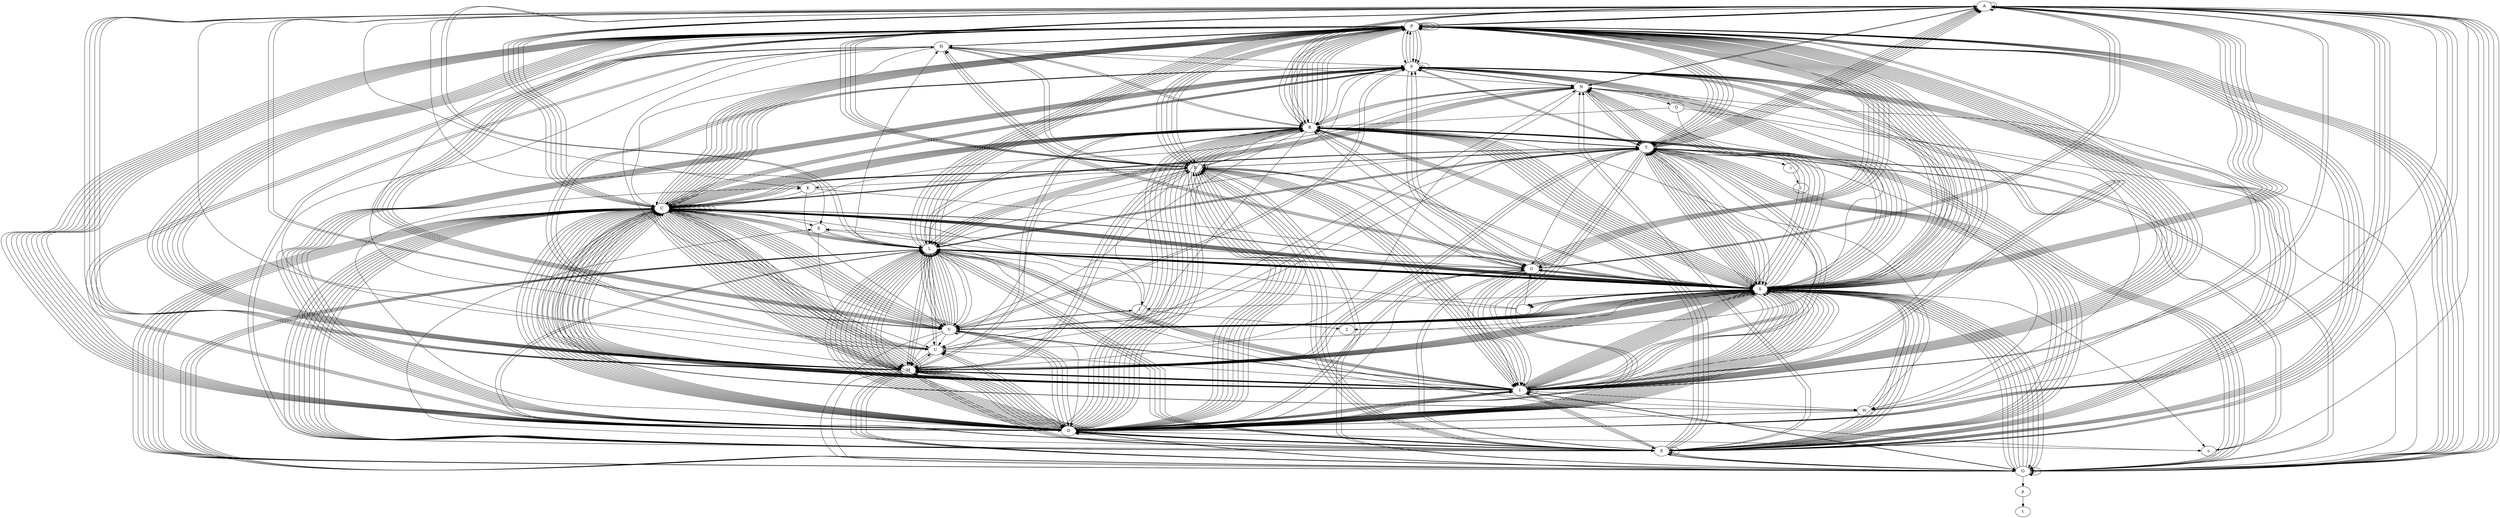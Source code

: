 digraph test {
	ratio="fill";
	A [label="A"];
	P [label="P"];
	B [label="B"];
	E [label="E"];
	D [label="D"];
	R [label="R"];
	O [label="O"];
	C [label="C"];
	V [label="V"];
	L [label="L"];
	I [label="I"];
	M [label="M"];
	U [label="U"];
	S [label="S"];
	T [label="T"];
	o [label="o"];
	G [label="G"];
	W [label="W"];
	X [label="X"];
	i [label="i"];
	N [label="N"];
	F [label="F"];
	p [label="p"];
	t [label="t"];
	H [label="H"];
	K [label="K"];
	Q [label="Q"];
	node1 [label="2"];
	c [label="c"];
	l [label="l"];
	node2 [label=" "];
	node2 -> G;
	node2 -> L;
	node2 -> X;
	A -> A;
	A -> B;
	A -> C;
	A -> D;
	A -> D;
	A -> D;
	A -> E;
	A -> E;
	A -> E;
	A -> I;
	A -> I;
	A -> K;
	A -> L;
	A -> M;
	A -> M;
	A -> M;
	A -> M;
	A -> N;
	A -> O;
	A -> P;
	A -> P;
	A -> P;
	A -> P;
	A -> S;
	A -> S;
	A -> S;
	A -> S;
	A -> T;
	A -> T;
	A -> U;
	A -> V;
	A -> W;
	A -> X;
	A -> o;
	B -> A;
	B -> A;
	B -> A;
	B -> B;
	B -> C;
	B -> C;
	B -> C;
	B -> D;
	B -> D;
	B -> E;
	B -> E;
	B -> E;
	B -> E;
	B -> G;
	B -> I;
	B -> I;
	B -> I;
	B -> I;
	B -> K;
	B -> L;
	B -> M;
	B -> R;
	B -> S;
	B -> S;
	B -> T;
	B -> U;
	B -> i;
	C -> A;
	C -> A;
	C -> A;
	C -> A;
	C -> B;
	C -> C;
	C -> C;
	C -> C;
	C -> C;
	C -> C;
	C -> C;
	C -> C;
	C -> C;
	C -> C;
	C -> D;
	C -> D;
	C -> D;
	C -> D;
	C -> D;
	C -> D;
	C -> D;
	C -> D;
	C -> D;
	C -> D;
	C -> E;
	C -> E;
	C -> E;
	C -> F;
	C -> F;
	C -> F;
	C -> G;
	C -> G;
	C -> I;
	C -> I;
	C -> I;
	C -> I;
	C -> L;
	C -> L;
	C -> L;
	C -> M;
	C -> M;
	C -> M;
	C -> M;
	C -> M;
	C -> M;
	C -> M;
	C -> M;
	C -> M;
	C -> M;
	C -> N;
	C -> O;
	C -> O;
	C -> O;
	C -> P;
	C -> P;
	C -> P;
	C -> P;
	C -> P;
	C -> P;
	C -> R;
	C -> R;
	C -> R;
	C -> S;
	C -> S;
	C -> S;
	C -> S;
	C -> S;
	C -> T;
	C -> T;
	C -> T;
	C -> U;
	C -> U;
	C -> V;
	C -> V;
	C -> V;
	C -> V;
	C -> V;
	C -> W;
	C -> X;
	D -> A;
	D -> B;
	D -> B;
	D -> B;
	D -> B;
	D -> B;
	D -> B;
	D -> C;
	D -> C;
	D -> C;
	D -> C;
	D -> D;
	D -> D;
	D -> D;
	D -> D;
	D -> E;
	D -> E;
	D -> F;
	D -> F;
	D -> F;
	D -> F;
	D -> F;
	D -> F;
	D -> G;
	D -> I;
	D -> I;
	D -> I;
	D -> I;
	D -> K;
	D -> L;
	D -> L;
	D -> L;
	D -> L;
	D -> L;
	D -> L;
	D -> M;
	D -> M;
	D -> M;
	D -> M;
	D -> M;
	D -> M;
	D -> P;
	D -> P;
	D -> P;
	D -> P;
	D -> P;
	D -> P;
	D -> R;
	D -> R;
	D -> R;
	D -> R;
	D -> R;
	D -> R;
	D -> R;
	D -> R;
	D -> R;
	D -> R;
	D -> S;
	D -> S;
	D -> S;
	D -> S;
	D -> S;
	D -> S;
	D -> S;
	D -> S;
	D -> U;
	D -> U;
	D -> U;
	D -> V;
	D -> o;
	E -> C;
	E -> C;
	E -> C;
	E -> C;
	E -> C;
	E -> C;
	E -> D;
	E -> D;
	E -> D;
	E -> E;
	E -> E;
	E -> F;
	E -> I;
	E -> I;
	E -> L;
	E -> L;
	E -> M;
	E -> M;
	E -> N;
	E -> N;
	E -> O;
	E -> O;
	E -> O;
	E -> O;
	E -> R;
	E -> R;
	E -> R;
	E -> R;
	E -> S;
	E -> S;
	E -> T;
	E -> T;
	E -> T;
	E -> T;
	E -> T;
	E -> T;
	E -> X;
	F -> B;
	F -> C;
	F -> D;
	F -> E;
	F -> E;
	F -> E;
	F -> E;
	F -> E;
	F -> F;
	F -> F;
	F -> G;
	F -> I;
	F -> M;
	F -> N;
	F -> N;
	F -> P;
	F -> P;
	F -> S;
	F -> S;
	F -> S;
	F -> S;
	F -> T;
	F -> T;
	G -> A;
	G -> A;
	G -> A;
	G -> B;
	G -> D;
	G -> D;
	G -> E;
	G -> E;
	G -> F;
	G -> F;
	G -> I;
	G -> I;
	G -> I;
	G -> L;
	G -> L;
	G -> P;
	G -> P;
	G -> P;
	G -> R;
	G -> S;
	G -> T;
	G -> X;
	H -> B;
	H -> B;
	H -> C;
	H -> D;
	H -> D;
	H -> D;
	H -> E;
	H -> E;
	H -> F;
	H -> M;
	H -> N;
	H -> P;
	H -> P;
	H -> R;
	H -> S;
	I -> B;
	I -> B;
	I -> C;
	I -> C;
	I -> C;
	I -> C;
	I -> C;
	I -> C;
	I -> C;
	I -> D;
	I -> E;
	I -> F;
	I -> F;
	I -> G;
	I -> I;
	I -> I;
	I -> L;
	I -> L;
	I -> L;
	I -> L;
	I -> M;
	I -> M;
	I -> M;
	I -> O;
	I -> P;
	I -> P;
	I -> P;
	I -> P;
	I -> P;
	I -> P;
	I -> R;
	I -> S;
	I -> S;
	I -> S;
	I -> S;
	I -> S;
	I -> S;
	I -> S;
	I -> S;
	I -> T;
	I -> T;
	I -> U;
	I -> V;
	I -> W;
	K -> C;
	K -> G;
	K -> V;
	L -> A;
	L -> C;
	L -> D;
	L -> D;
	L -> D;
	L -> D;
	L -> D;
	L -> D;
	L -> E;
	L -> E;
	L -> E;
	L -> E;
	L -> G;
	L -> H;
	L -> M;
	L -> M;
	L -> M;
	L -> O;
	L -> P;
	L -> P;
	L -> P;
	L -> R;
	L -> S;
	L -> S;
	L -> S;
	L -> S;
	L -> S;
	L -> S;
	L -> S;
	L -> S;
	L -> T;
	L -> T;
	L -> U;
	L -> V;
	L -> V;
	L -> V;
	M -> B;
	M -> B;
	M -> C;
	M -> C;
	M -> C;
	M -> C;
	M -> C;
	M -> C;
	M -> D;
	M -> E;
	M -> F;
	M -> F;
	M -> I;
	M -> I;
	M -> I;
	M -> I;
	M -> I;
	M -> I;
	M -> M;
	M -> M;
	M -> M;
	M -> M;
	M -> M;
	M -> M;
	M -> M;
	M -> O;
	M -> O;
	M -> O;
	M -> O;
	M -> P;
	M -> P;
	M -> P;
	M -> P;
	M -> P;
	M -> R;
	M -> S;
	M -> S;
	M -> S;
	M -> S;
	M -> S;
	M -> T;
	M -> U;
	N -> A;
	N -> I;
	N -> L;
	N -> L;
	N -> L;
	N -> L;
	N -> L;
	N -> M;
	N -> O;
	N -> Q;
	N -> R;
	N -> R;
	N -> S;
	N -> S;
	N -> T;
	N -> T;
	O -> A;
	O -> A;
	O -> A;
	O -> A;
	O -> B;
	O -> B;
	O -> C;
	O -> C;
	O -> C;
	O -> C;
	O -> D;
	O -> D;
	O -> I;
	O -> L;
	O -> L;
	O -> L;
	O -> M;
	O -> O;
	O -> O;
	O -> P;
	O -> P;
	O -> P;
	O -> P;
	O -> P;
	O -> R;
	O -> S;
	O -> S;
	O -> S;
	O -> S;
	O -> S;
	O -> T;
	O -> T;
	O -> p;
	P -> A;
	P -> A;
	P -> A;
	P -> B;
	P -> B;
	P -> B;
	P -> B;
	P -> B;
	P -> C;
	P -> C;
	P -> C;
	P -> C;
	P -> C;
	P -> D;
	P -> D;
	P -> D;
	P -> D;
	P -> E;
	P -> E;
	P -> E;
	P -> E;
	P -> E;
	P -> F;
	P -> F;
	P -> F;
	P -> F;
	P -> G;
	P -> G;
	P -> G;
	P -> H;
	P -> H;
	P -> I;
	P -> I;
	P -> I;
	P -> I;
	P -> L;
	P -> L;
	P -> L;
	P -> L;
	P -> M;
	P -> M;
	P -> M;
	P -> O;
	P -> P;
	P -> P;
	P -> P;
	P -> P;
	P -> R;
	P -> R;
	P -> R;
	P -> R;
	P -> S;
	P -> S;
	P -> S;
	P -> S;
	P -> T;
	P -> T;
	P -> T;
	P -> T;
	P -> V;
	P -> V;
	P -> V;
	P -> V;
	P -> W;
	Q -> O;
	Q -> R;
	Q -> S;
	R -> A;
	R -> A;
	R -> A;
	R -> A;
	R -> C;
	R -> C;
	R -> C;
	R -> C;
	R -> C;
	R -> C;
	R -> D;
	R -> F;
	R -> H;
	R -> I;
	R -> L;
	R -> M;
	R -> N;
	R -> O;
	R -> O;
	R -> O;
	R -> O;
	R -> P;
	R -> P;
	R -> P;
	R -> P;
	R -> R;
	R -> S;
	R -> S;
	R -> S;
	R -> S;
	R -> T;
	R -> U;
	R -> V;
	S -> node2;
	S -> node2;
	S -> node2;
	S -> A;
	S -> A;
	S -> C;
	S -> C;
	S -> C;
	S -> D;
	S -> D;
	S -> D;
	S -> D;
	S -> D;
	S -> D;
	S -> D;
	S -> D;
	S -> E;
	S -> E;
	S -> E;
	S -> F;
	S -> F;
	S -> F;
	S -> F;
	S -> F;
	S -> F;
	S -> G;
	S -> G;
	S -> G;
	S -> H;
	S -> H;
	S -> I;
	S -> I;
	S -> I;
	S -> I;
	S -> I;
	S -> I;
	S -> L;
	S -> L;
	S -> M;
	S -> M;
	S -> M;
	S -> M;
	S -> M;
	S -> N;
	S -> N;
	S -> N;
	S -> N;
	S -> O;
	S -> O;
	S -> O;
	S -> O;
	S -> P;
	S -> P;
	S -> P;
	S -> P;
	S -> P;
	S -> P;
	S -> P;
	S -> P;
	S -> R;
	S -> R;
	S -> R;
	S -> R;
	S -> R;
	S -> S;
	S -> S;
	S -> S;
	S -> S;
	S -> S;
	S -> S;
	S -> S;
	S -> T;
	S -> T;
	S -> T;
	S -> T;
	S -> T;
	S -> T;
	S -> T;
	S -> T;
	S -> V;
	S -> V;
	S -> V;
	S -> V;
	S -> V;
	S -> V;
	S -> i;
	S -> o;
	T -> node1;
	T -> A;
	T -> A;
	T -> A;
	T -> A;
	T -> A;
	T -> B;
	T -> D;
	T -> D;
	T -> D;
	T -> E;
	T -> I;
	T -> L;
	T -> L;
	T -> M;
	T -> M;
	T -> N;
	T -> P;
	T -> P;
	T -> R;
	T -> R;
	T -> S;
	T -> S;
	T -> S;
	T -> S;
	T -> S;
	T -> W;
	T -> c;
	U -> C;
	U -> C;
	U -> L;
	U -> M;
	U -> M;
	U -> N;
	U -> P;
	U -> S;
	U -> T;
	V -> A;
	V -> C;
	V -> C;
	V -> D;
	V -> D;
	V -> D;
	V -> D;
	V -> F;
	V -> F;
	V -> H;
	V -> I;
	V -> L;
	V -> L;
	V -> L;
	V -> L;
	V -> L;
	V -> L;
	V -> L;
	V -> L;
	V -> M;
	V -> O;
	V -> P;
	V -> S;
	V -> S;
	V -> S;
	V -> S;
	V -> S;
	V -> S;
	V -> S;
	V -> T;
	V -> U;
	V -> V;
	V -> i;
	W -> C;
	W -> D;
	W -> D;
	W -> E;
	W -> L;
	W -> N;
	W -> P;
	W -> R;
	W -> S;
	X -> L;
	X -> L;
	X -> U;
	c -> l;
	i -> node1;
	i -> C;
	i -> V;
	o -> C;
	o -> T;
	o -> T;
	p -> t;
}
